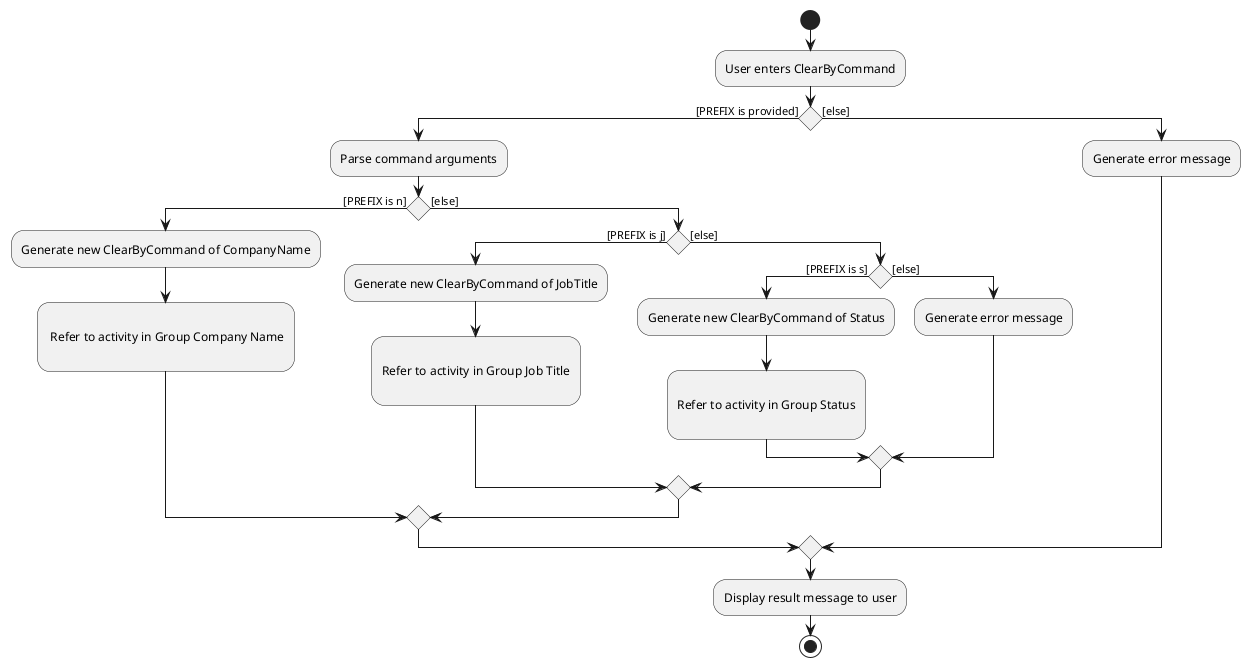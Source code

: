 @startuml
start
:User enters ClearByCommand;
if () then ([PREFIX is provided])
    :Parse command arguments;
    if () then ([PREFIX is n])
        :Generate new ClearByCommand of CompanyName;
        :
         Refer to activity in Group Company Name
        ;
        else ([else])
            if () then ([PREFIX is j])
            :Generate new ClearByCommand of JobTitle;
            :
            Refer to activity in Group Job Title
            ;
            else ([else])
                if () then ([PREFIX is s])
                :Generate new ClearByCommand of Status;
                :
                Refer to activity in Group Status
                ;
                else ([else])
                :Generate error message;
                endif
            endif
        endif
    else ([else])
    :Generate error message;
endif
:Display result message to user;
stop

@enduml
